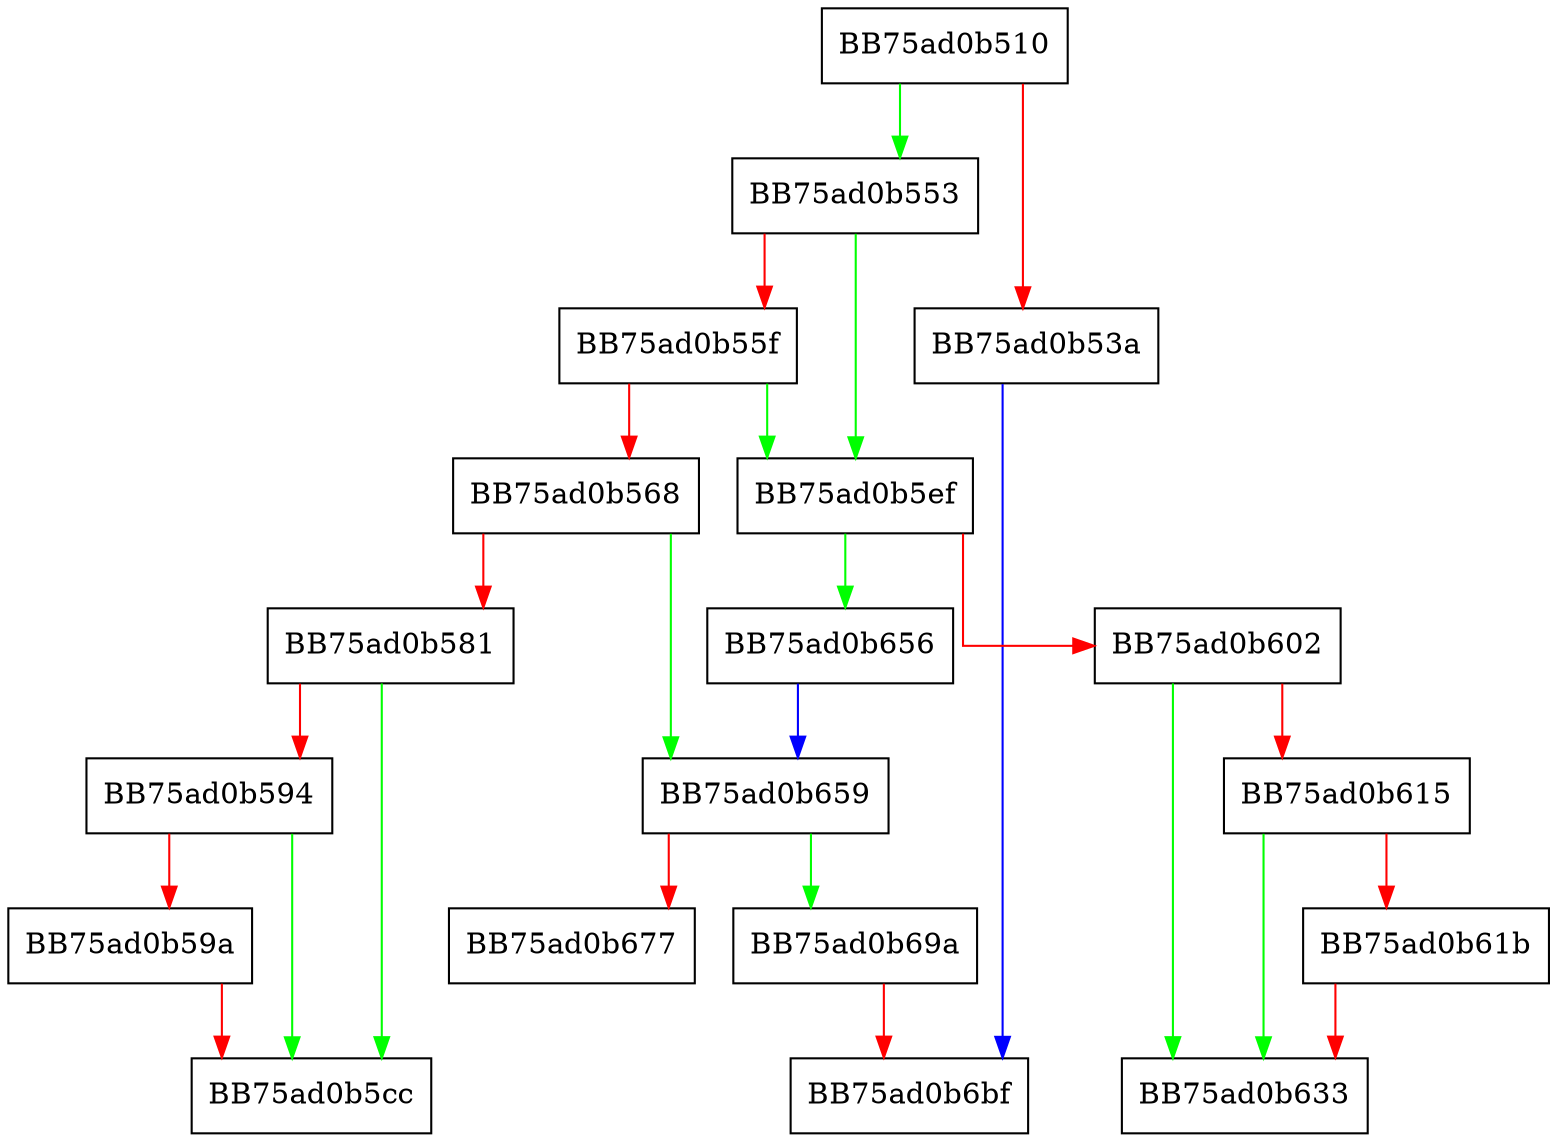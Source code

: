 digraph Flush {
  node [shape="box"];
  graph [splines=ortho];
  BB75ad0b510 -> BB75ad0b553 [color="green"];
  BB75ad0b510 -> BB75ad0b53a [color="red"];
  BB75ad0b53a -> BB75ad0b6bf [color="blue"];
  BB75ad0b553 -> BB75ad0b5ef [color="green"];
  BB75ad0b553 -> BB75ad0b55f [color="red"];
  BB75ad0b55f -> BB75ad0b5ef [color="green"];
  BB75ad0b55f -> BB75ad0b568 [color="red"];
  BB75ad0b568 -> BB75ad0b659 [color="green"];
  BB75ad0b568 -> BB75ad0b581 [color="red"];
  BB75ad0b581 -> BB75ad0b5cc [color="green"];
  BB75ad0b581 -> BB75ad0b594 [color="red"];
  BB75ad0b594 -> BB75ad0b5cc [color="green"];
  BB75ad0b594 -> BB75ad0b59a [color="red"];
  BB75ad0b59a -> BB75ad0b5cc [color="red"];
  BB75ad0b5ef -> BB75ad0b656 [color="green"];
  BB75ad0b5ef -> BB75ad0b602 [color="red"];
  BB75ad0b602 -> BB75ad0b633 [color="green"];
  BB75ad0b602 -> BB75ad0b615 [color="red"];
  BB75ad0b615 -> BB75ad0b633 [color="green"];
  BB75ad0b615 -> BB75ad0b61b [color="red"];
  BB75ad0b61b -> BB75ad0b633 [color="red"];
  BB75ad0b656 -> BB75ad0b659 [color="blue"];
  BB75ad0b659 -> BB75ad0b69a [color="green"];
  BB75ad0b659 -> BB75ad0b677 [color="red"];
  BB75ad0b69a -> BB75ad0b6bf [color="red"];
}